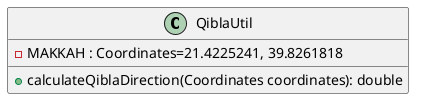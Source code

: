 @startuml

class QiblaUtil {

-MAKKAH : Coordinates=21.4225241, 39.8261818
+calculateQiblaDirection(Coordinates coordinates): double

}

@enduml